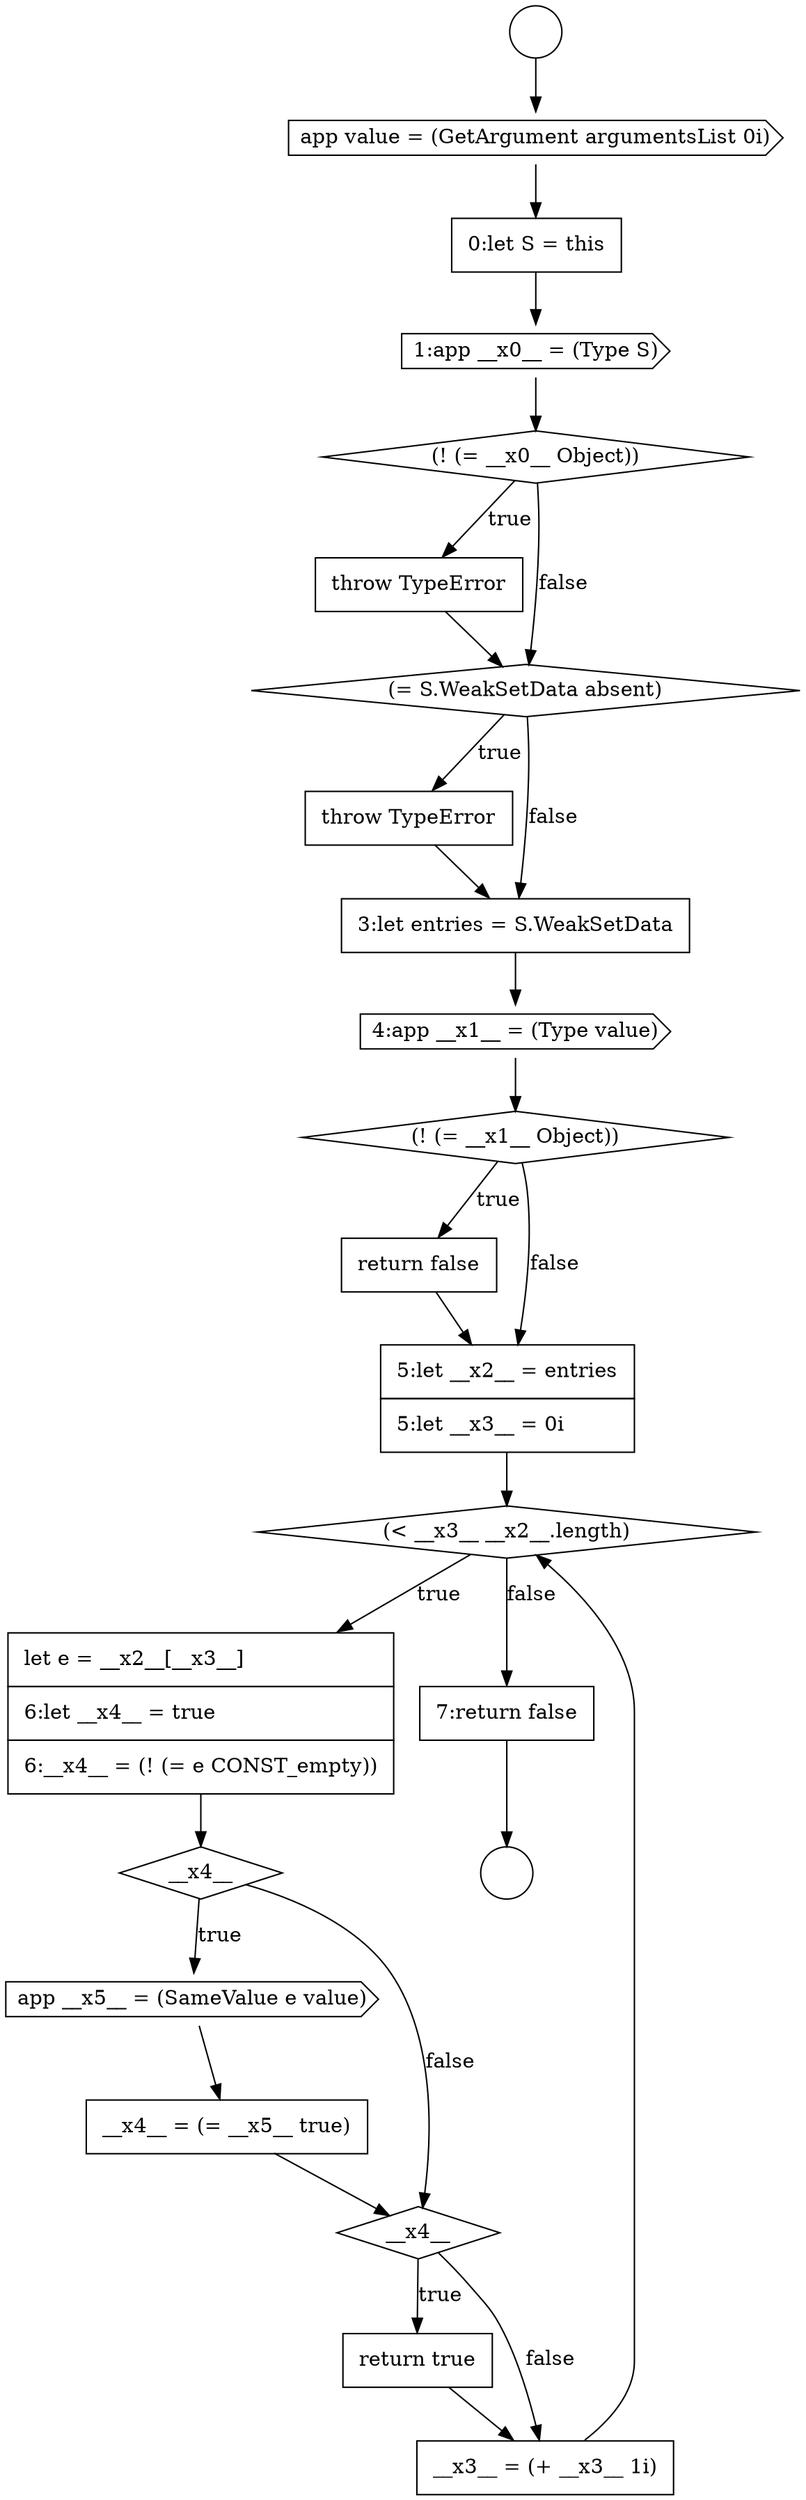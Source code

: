 digraph {
  node14944 [shape=diamond, label=<<font color="black">(! (= __x0__ Object))</font>> color="black" fillcolor="white" style=filled]
  node14959 [shape=none, margin=0, label=<<font color="black">
    <table border="0" cellborder="1" cellspacing="0" cellpadding="10">
      <tr><td align="left">return true</td></tr>
    </table>
  </font>> color="black" fillcolor="white" style=filled]
  node14954 [shape=none, margin=0, label=<<font color="black">
    <table border="0" cellborder="1" cellspacing="0" cellpadding="10">
      <tr><td align="left">let e = __x2__[__x3__]</td></tr>
      <tr><td align="left">6:let __x4__ = true</td></tr>
      <tr><td align="left">6:__x4__ = (! (= e CONST_empty))</td></tr>
    </table>
  </font>> color="black" fillcolor="white" style=filled]
  node14949 [shape=cds, label=<<font color="black">4:app __x1__ = (Type value)</font>> color="black" fillcolor="white" style=filled]
  node14945 [shape=none, margin=0, label=<<font color="black">
    <table border="0" cellborder="1" cellspacing="0" cellpadding="10">
      <tr><td align="left">throw TypeError</td></tr>
    </table>
  </font>> color="black" fillcolor="white" style=filled]
  node14950 [shape=diamond, label=<<font color="black">(! (= __x1__ Object))</font>> color="black" fillcolor="white" style=filled]
  node14961 [shape=none, margin=0, label=<<font color="black">
    <table border="0" cellborder="1" cellspacing="0" cellpadding="10">
      <tr><td align="left">7:return false</td></tr>
    </table>
  </font>> color="black" fillcolor="white" style=filled]
  node14946 [shape=diamond, label=<<font color="black">(= S.WeakSetData absent)</font>> color="black" fillcolor="white" style=filled]
  node14947 [shape=none, margin=0, label=<<font color="black">
    <table border="0" cellborder="1" cellspacing="0" cellpadding="10">
      <tr><td align="left">throw TypeError</td></tr>
    </table>
  </font>> color="black" fillcolor="white" style=filled]
  node14940 [shape=circle label=" " color="black" fillcolor="white" style=filled]
  node14951 [shape=none, margin=0, label=<<font color="black">
    <table border="0" cellborder="1" cellspacing="0" cellpadding="10">
      <tr><td align="left">return false</td></tr>
    </table>
  </font>> color="black" fillcolor="white" style=filled]
  node14948 [shape=none, margin=0, label=<<font color="black">
    <table border="0" cellborder="1" cellspacing="0" cellpadding="10">
      <tr><td align="left">3:let entries = S.WeakSetData</td></tr>
    </table>
  </font>> color="black" fillcolor="white" style=filled]
  node14956 [shape=cds, label=<<font color="black">app __x5__ = (SameValue e value)</font>> color="black" fillcolor="white" style=filled]
  node14958 [shape=diamond, label=<<font color="black">__x4__</font>> color="black" fillcolor="white" style=filled]
  node14943 [shape=cds, label=<<font color="black">1:app __x0__ = (Type S)</font>> color="black" fillcolor="white" style=filled]
  node14941 [shape=cds, label=<<font color="black">app value = (GetArgument argumentsList 0i)</font>> color="black" fillcolor="white" style=filled]
  node14953 [shape=diamond, label=<<font color="black">(&lt; __x3__ __x2__.length)</font>> color="black" fillcolor="white" style=filled]
  node14957 [shape=none, margin=0, label=<<font color="black">
    <table border="0" cellborder="1" cellspacing="0" cellpadding="10">
      <tr><td align="left">__x4__ = (= __x5__ true)</td></tr>
    </table>
  </font>> color="black" fillcolor="white" style=filled]
  node14942 [shape=none, margin=0, label=<<font color="black">
    <table border="0" cellborder="1" cellspacing="0" cellpadding="10">
      <tr><td align="left">0:let S = this</td></tr>
    </table>
  </font>> color="black" fillcolor="white" style=filled]
  node14960 [shape=none, margin=0, label=<<font color="black">
    <table border="0" cellborder="1" cellspacing="0" cellpadding="10">
      <tr><td align="left">__x3__ = (+ __x3__ 1i)</td></tr>
    </table>
  </font>> color="black" fillcolor="white" style=filled]
  node14955 [shape=diamond, label=<<font color="black">__x4__</font>> color="black" fillcolor="white" style=filled]
  node14952 [shape=none, margin=0, label=<<font color="black">
    <table border="0" cellborder="1" cellspacing="0" cellpadding="10">
      <tr><td align="left">5:let __x2__ = entries</td></tr>
      <tr><td align="left">5:let __x3__ = 0i</td></tr>
    </table>
  </font>> color="black" fillcolor="white" style=filled]
  node14939 [shape=circle label=" " color="black" fillcolor="white" style=filled]
  node14957 -> node14958 [ color="black"]
  node14953 -> node14954 [label=<<font color="black">true</font>> color="black"]
  node14953 -> node14961 [label=<<font color="black">false</font>> color="black"]
  node14942 -> node14943 [ color="black"]
  node14960 -> node14953 [ color="black"]
  node14959 -> node14960 [ color="black"]
  node14949 -> node14950 [ color="black"]
  node14945 -> node14946 [ color="black"]
  node14946 -> node14947 [label=<<font color="black">true</font>> color="black"]
  node14946 -> node14948 [label=<<font color="black">false</font>> color="black"]
  node14941 -> node14942 [ color="black"]
  node14948 -> node14949 [ color="black"]
  node14943 -> node14944 [ color="black"]
  node14954 -> node14955 [ color="black"]
  node14952 -> node14953 [ color="black"]
  node14961 -> node14940 [ color="black"]
  node14955 -> node14956 [label=<<font color="black">true</font>> color="black"]
  node14955 -> node14958 [label=<<font color="black">false</font>> color="black"]
  node14956 -> node14957 [ color="black"]
  node14947 -> node14948 [ color="black"]
  node14951 -> node14952 [ color="black"]
  node14958 -> node14959 [label=<<font color="black">true</font>> color="black"]
  node14958 -> node14960 [label=<<font color="black">false</font>> color="black"]
  node14950 -> node14951 [label=<<font color="black">true</font>> color="black"]
  node14950 -> node14952 [label=<<font color="black">false</font>> color="black"]
  node14944 -> node14945 [label=<<font color="black">true</font>> color="black"]
  node14944 -> node14946 [label=<<font color="black">false</font>> color="black"]
  node14939 -> node14941 [ color="black"]
}
